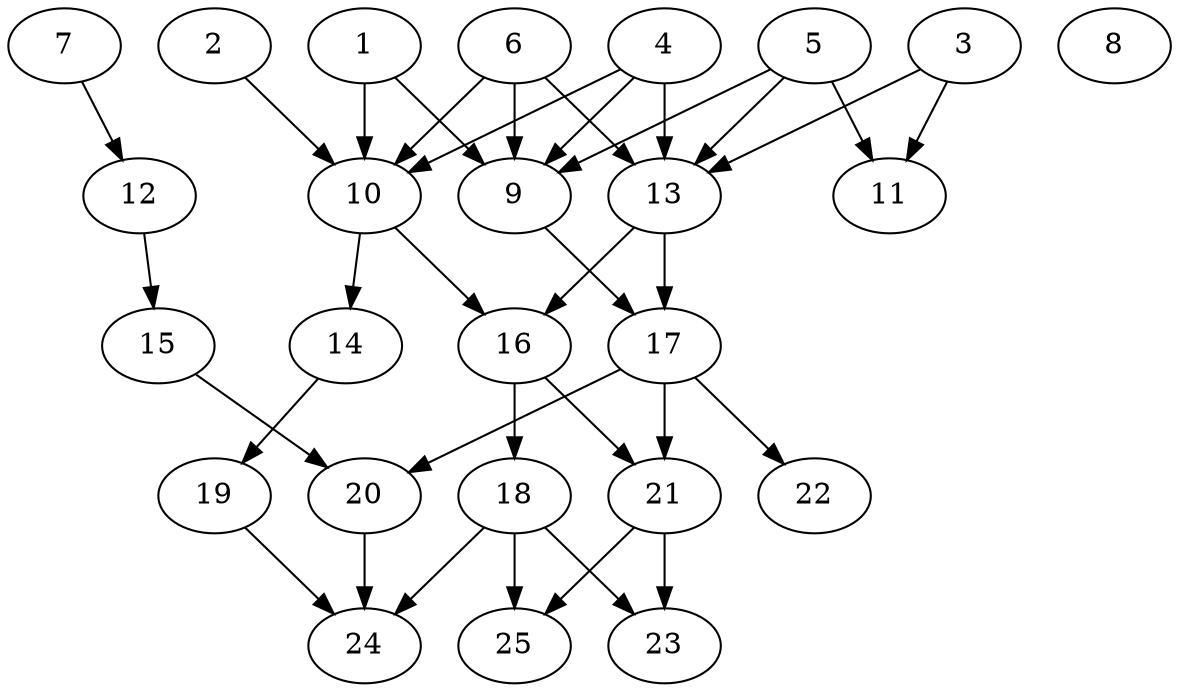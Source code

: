 // DAG automatically generated by daggen at Tue Aug  6 16:26:47 2019
// ./daggen --dot -n 25 --ccr 0.5 --fat 0.6 --regular 0.5 --density 0.6 --mindata 5242880 --maxdata 52428800 
digraph G {
  1 [size="49780736", alpha="0.17", expect_size="24890368"] 
  1 -> 9 [size ="24890368"]
  1 -> 10 [size ="24890368"]
  2 [size="99090432", alpha="0.09", expect_size="49545216"] 
  2 -> 10 [size ="49545216"]
  3 [size="82784256", alpha="0.04", expect_size="41392128"] 
  3 -> 11 [size ="41392128"]
  3 -> 13 [size ="41392128"]
  4 [size="97925120", alpha="0.12", expect_size="48962560"] 
  4 -> 9 [size ="48962560"]
  4 -> 10 [size ="48962560"]
  4 -> 13 [size ="48962560"]
  5 [size="35555328", alpha="0.01", expect_size="17777664"] 
  5 -> 9 [size ="17777664"]
  5 -> 11 [size ="17777664"]
  5 -> 13 [size ="17777664"]
  6 [size="77193216", alpha="0.18", expect_size="38596608"] 
  6 -> 9 [size ="38596608"]
  6 -> 10 [size ="38596608"]
  6 -> 13 [size ="38596608"]
  7 [size="59002880", alpha="0.14", expect_size="29501440"] 
  7 -> 12 [size ="29501440"]
  8 [size="54759424", alpha="0.05", expect_size="27379712"] 
  9 [size="52482048", alpha="0.02", expect_size="26241024"] 
  9 -> 17 [size ="26241024"]
  10 [size="85006336", alpha="0.12", expect_size="42503168"] 
  10 -> 14 [size ="42503168"]
  10 -> 16 [size ="42503168"]
  11 [size="97267712", alpha="0.08", expect_size="48633856"] 
  12 [size="82788352", alpha="0.08", expect_size="41394176"] 
  12 -> 15 [size ="41394176"]
  13 [size="29126656", alpha="0.13", expect_size="14563328"] 
  13 -> 16 [size ="14563328"]
  13 -> 17 [size ="14563328"]
  14 [size="46213120", alpha="0.05", expect_size="23106560"] 
  14 -> 19 [size ="23106560"]
  15 [size="103823360", alpha="0.11", expect_size="51911680"] 
  15 -> 20 [size ="51911680"]
  16 [size="15837184", alpha="0.02", expect_size="7918592"] 
  16 -> 18 [size ="7918592"]
  16 -> 21 [size ="7918592"]
  17 [size="101605376", alpha="0.16", expect_size="50802688"] 
  17 -> 20 [size ="50802688"]
  17 -> 21 [size ="50802688"]
  17 -> 22 [size ="50802688"]
  18 [size="73402368", alpha="0.14", expect_size="36701184"] 
  18 -> 23 [size ="36701184"]
  18 -> 24 [size ="36701184"]
  18 -> 25 [size ="36701184"]
  19 [size="98459648", alpha="0.15", expect_size="49229824"] 
  19 -> 24 [size ="49229824"]
  20 [size="14800896", alpha="0.00", expect_size="7400448"] 
  20 -> 24 [size ="7400448"]
  21 [size="71219200", alpha="0.14", expect_size="35609600"] 
  21 -> 23 [size ="35609600"]
  21 -> 25 [size ="35609600"]
  22 [size="13805568", alpha="0.07", expect_size="6902784"] 
  23 [size="49508352", alpha="0.14", expect_size="24754176"] 
  24 [size="14970880", alpha="0.01", expect_size="7485440"] 
  25 [size="40470528", alpha="0.13", expect_size="20235264"] 
}
